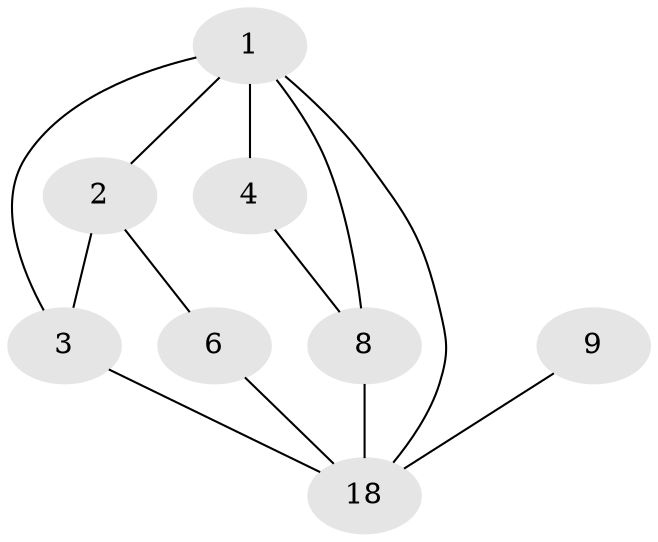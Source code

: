 // original degree distribution, {4: 0.1016949152542373, 1: 0.2542372881355932, 2: 0.22033898305084745, 3: 0.2033898305084746, 0: 0.15254237288135594, 5: 0.05084745762711865, 6: 0.01694915254237288}
// Generated by graph-tools (version 1.1) at 2025/48/03/04/25 22:48:02]
// undirected, 8 vertices, 12 edges
graph export_dot {
  node [color=gray90,style=filled];
  1;
  2;
  3;
  4;
  6;
  8;
  9;
  18;
  1 -- 2 [weight=2.0];
  1 -- 3 [weight=1.0];
  1 -- 4 [weight=5.0];
  1 -- 8 [weight=4.0];
  1 -- 18 [weight=1.0];
  2 -- 3 [weight=1.0];
  2 -- 6 [weight=1.0];
  3 -- 18 [weight=1.0];
  4 -- 8 [weight=1.0];
  6 -- 18 [weight=1.0];
  8 -- 18 [weight=1.0];
  9 -- 18 [weight=1.0];
}
